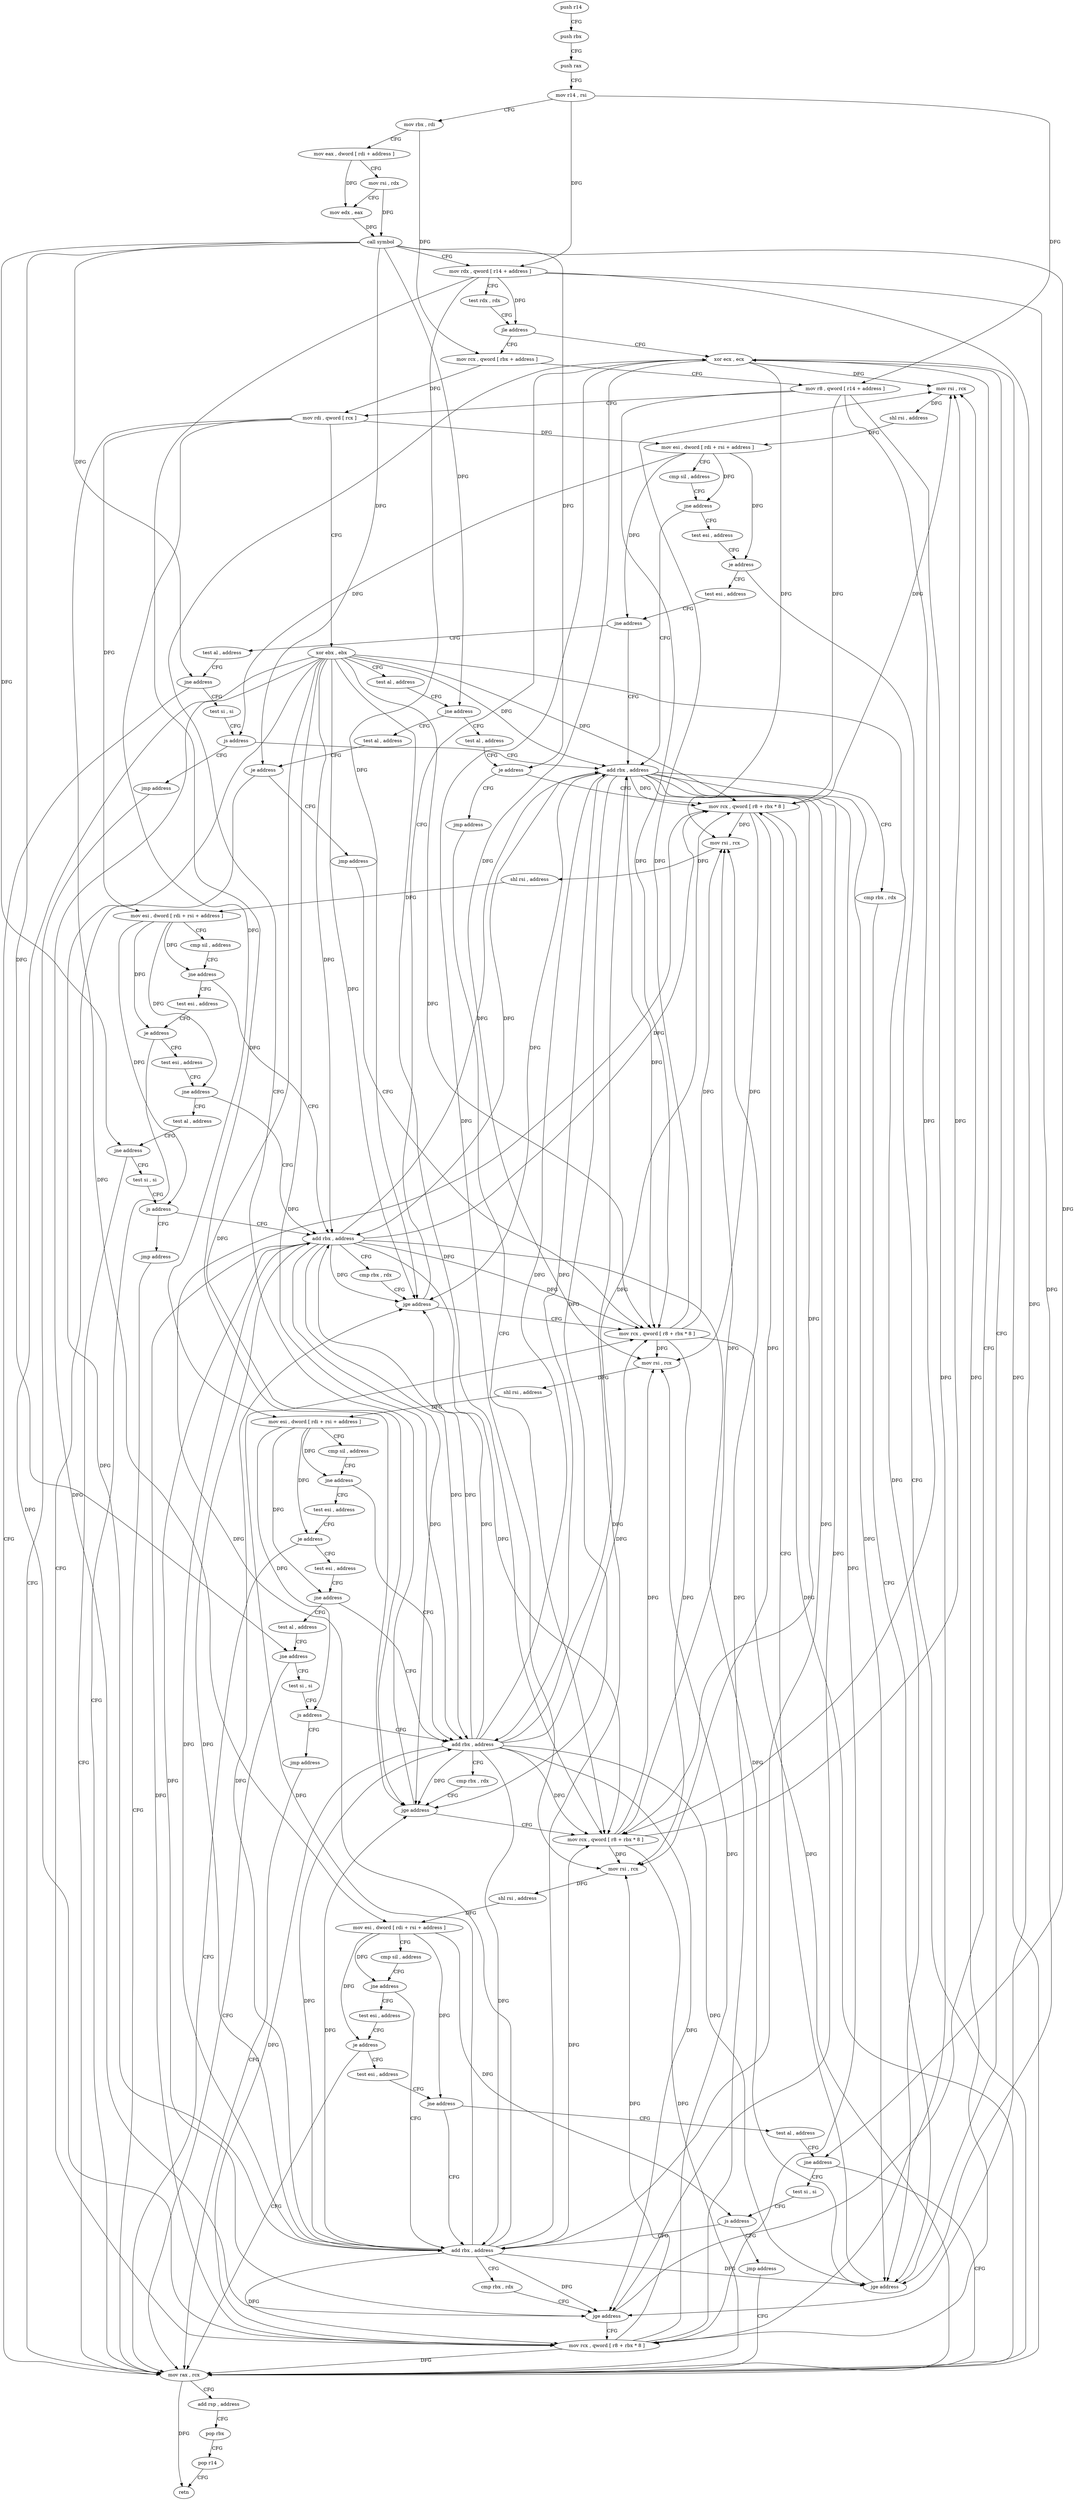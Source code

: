 digraph "func" {
"4376720" [label = "push r14" ]
"4376722" [label = "push rbx" ]
"4376723" [label = "push rax" ]
"4376724" [label = "mov r14 , rsi" ]
"4376727" [label = "mov rbx , rdi" ]
"4376730" [label = "mov eax , dword [ rdi + address ]" ]
"4376736" [label = "mov rsi , rdx" ]
"4376739" [label = "mov edx , eax" ]
"4376741" [label = "call symbol" ]
"4376746" [label = "mov rdx , qword [ r14 + address ]" ]
"4376750" [label = "test rdx , rdx" ]
"4376753" [label = "jle address" ]
"4377081" [label = "xor ecx , ecx" ]
"4376759" [label = "mov rcx , qword [ rbx + address ]" ]
"4377083" [label = "mov rax , rcx" ]
"4376766" [label = "mov r8 , qword [ r14 + address ]" ]
"4376770" [label = "mov rdi , qword [ rcx ]" ]
"4376773" [label = "xor ebx , ebx" ]
"4376775" [label = "test al , address" ]
"4376777" [label = "jne address" ]
"4376952" [label = "test al , address" ]
"4376783" [label = "test al , address" ]
"4376954" [label = "je address" ]
"4376969" [label = "mov rcx , qword [ r8 + rbx * 8 ]" ]
"4376956" [label = "jmp address" ]
"4376785" [label = "je address" ]
"4376813" [label = "mov rcx , qword [ r8 + rbx * 8 ]" ]
"4376787" [label = "jmp address" ]
"4376973" [label = "mov rsi , rcx" ]
"4376976" [label = "shl rsi , address" ]
"4376980" [label = "mov esi , dword [ rdi + rsi + address ]" ]
"4376984" [label = "cmp sil , address" ]
"4376988" [label = "jne address" ]
"4376960" [label = "add rbx , address" ]
"4376990" [label = "test esi , address" ]
"4377033" [label = "mov rcx , qword [ r8 + rbx * 8 ]" ]
"4376817" [label = "mov rsi , rcx" ]
"4376820" [label = "shl rsi , address" ]
"4376824" [label = "mov esi , dword [ rdi + rsi + address ]" ]
"4376828" [label = "cmp sil , address" ]
"4376832" [label = "jne address" ]
"4376800" [label = "add rbx , address" ]
"4376834" [label = "test esi , address" ]
"4376893" [label = "mov rcx , qword [ r8 + rbx * 8 ]" ]
"4376964" [label = "cmp rbx , rdx" ]
"4376967" [label = "jge address" ]
"4376996" [label = "je address" ]
"4376998" [label = "test esi , address" ]
"4377037" [label = "mov rsi , rcx" ]
"4377040" [label = "shl rsi , address" ]
"4377044" [label = "mov esi , dword [ rdi + rsi + address ]" ]
"4377048" [label = "cmp sil , address" ]
"4377052" [label = "jne address" ]
"4377024" [label = "add rbx , address" ]
"4377054" [label = "test esi , address" ]
"4376804" [label = "cmp rbx , rdx" ]
"4376807" [label = "jge address" ]
"4376840" [label = "je address" ]
"4376846" [label = "test esi , address" ]
"4376897" [label = "mov rsi , rcx" ]
"4376900" [label = "shl rsi , address" ]
"4376904" [label = "mov esi , dword [ rdi + rsi + address ]" ]
"4376908" [label = "cmp sil , address" ]
"4376912" [label = "jne address" ]
"4376880" [label = "add rbx , address" ]
"4376914" [label = "test esi , address" ]
"4377086" [label = "add rsp , address" ]
"4377090" [label = "pop rbx" ]
"4377091" [label = "pop r14" ]
"4377093" [label = "retn" ]
"4377004" [label = "jne address" ]
"4377006" [label = "test al , address" ]
"4377028" [label = "cmp rbx , rdx" ]
"4377031" [label = "jge address" ]
"4377060" [label = "je address" ]
"4377062" [label = "test esi , address" ]
"4376852" [label = "jne address" ]
"4376854" [label = "test al , address" ]
"4376884" [label = "cmp rbx , rdx" ]
"4376887" [label = "jge address" ]
"4376920" [label = "je address" ]
"4376926" [label = "test esi , address" ]
"4377008" [label = "jne address" ]
"4377010" [label = "test si , si" ]
"4377068" [label = "jne address" ]
"4377070" [label = "test al , address" ]
"4376856" [label = "jne address" ]
"4376862" [label = "test si , si" ]
"4376932" [label = "jne address" ]
"4376934" [label = "test al , address" ]
"4377013" [label = "js address" ]
"4377015" [label = "jmp address" ]
"4377072" [label = "jne address" ]
"4377074" [label = "test si , si" ]
"4376865" [label = "js address" ]
"4376867" [label = "jmp address" ]
"4376936" [label = "jne address" ]
"4376942" [label = "test si , si" ]
"4377077" [label = "js address" ]
"4377079" [label = "jmp address" ]
"4376945" [label = "js address" ]
"4376947" [label = "jmp address" ]
"4376720" -> "4376722" [ label = "CFG" ]
"4376722" -> "4376723" [ label = "CFG" ]
"4376723" -> "4376724" [ label = "CFG" ]
"4376724" -> "4376727" [ label = "CFG" ]
"4376724" -> "4376746" [ label = "DFG" ]
"4376724" -> "4376766" [ label = "DFG" ]
"4376727" -> "4376730" [ label = "CFG" ]
"4376727" -> "4376759" [ label = "DFG" ]
"4376730" -> "4376736" [ label = "CFG" ]
"4376730" -> "4376739" [ label = "DFG" ]
"4376736" -> "4376739" [ label = "CFG" ]
"4376736" -> "4376741" [ label = "DFG" ]
"4376739" -> "4376741" [ label = "DFG" ]
"4376741" -> "4376746" [ label = "CFG" ]
"4376741" -> "4376777" [ label = "DFG" ]
"4376741" -> "4376954" [ label = "DFG" ]
"4376741" -> "4376785" [ label = "DFG" ]
"4376741" -> "4377008" [ label = "DFG" ]
"4376741" -> "4376856" [ label = "DFG" ]
"4376741" -> "4377072" [ label = "DFG" ]
"4376741" -> "4376936" [ label = "DFG" ]
"4376746" -> "4376750" [ label = "CFG" ]
"4376746" -> "4376753" [ label = "DFG" ]
"4376746" -> "4376967" [ label = "DFG" ]
"4376746" -> "4376807" [ label = "DFG" ]
"4376746" -> "4377031" [ label = "DFG" ]
"4376746" -> "4376887" [ label = "DFG" ]
"4376750" -> "4376753" [ label = "CFG" ]
"4376753" -> "4377081" [ label = "CFG" ]
"4376753" -> "4376759" [ label = "CFG" ]
"4377081" -> "4377083" [ label = "DFG" ]
"4377081" -> "4376973" [ label = "DFG" ]
"4377081" -> "4376817" [ label = "DFG" ]
"4377081" -> "4377037" [ label = "DFG" ]
"4377081" -> "4376897" [ label = "DFG" ]
"4376759" -> "4376766" [ label = "CFG" ]
"4376759" -> "4376770" [ label = "DFG" ]
"4377083" -> "4377086" [ label = "CFG" ]
"4377083" -> "4377093" [ label = "DFG" ]
"4376766" -> "4376770" [ label = "CFG" ]
"4376766" -> "4376969" [ label = "DFG" ]
"4376766" -> "4376813" [ label = "DFG" ]
"4376766" -> "4377033" [ label = "DFG" ]
"4376766" -> "4376893" [ label = "DFG" ]
"4376770" -> "4376773" [ label = "CFG" ]
"4376770" -> "4376980" [ label = "DFG" ]
"4376770" -> "4376824" [ label = "DFG" ]
"4376770" -> "4377044" [ label = "DFG" ]
"4376770" -> "4376904" [ label = "DFG" ]
"4376773" -> "4376775" [ label = "CFG" ]
"4376773" -> "4376969" [ label = "DFG" ]
"4376773" -> "4376813" [ label = "DFG" ]
"4376773" -> "4376960" [ label = "DFG" ]
"4376773" -> "4376967" [ label = "DFG" ]
"4376773" -> "4377033" [ label = "DFG" ]
"4376773" -> "4376800" [ label = "DFG" ]
"4376773" -> "4376807" [ label = "DFG" ]
"4376773" -> "4376893" [ label = "DFG" ]
"4376773" -> "4377024" [ label = "DFG" ]
"4376773" -> "4377031" [ label = "DFG" ]
"4376773" -> "4376880" [ label = "DFG" ]
"4376773" -> "4376887" [ label = "DFG" ]
"4376775" -> "4376777" [ label = "CFG" ]
"4376777" -> "4376952" [ label = "CFG" ]
"4376777" -> "4376783" [ label = "CFG" ]
"4376952" -> "4376954" [ label = "CFG" ]
"4376783" -> "4376785" [ label = "CFG" ]
"4376954" -> "4376969" [ label = "CFG" ]
"4376954" -> "4376956" [ label = "CFG" ]
"4376969" -> "4376973" [ label = "DFG" ]
"4376969" -> "4377083" [ label = "DFG" ]
"4376969" -> "4376817" [ label = "DFG" ]
"4376969" -> "4377037" [ label = "DFG" ]
"4376969" -> "4376897" [ label = "DFG" ]
"4376956" -> "4377033" [ label = "CFG" ]
"4376785" -> "4376813" [ label = "CFG" ]
"4376785" -> "4376787" [ label = "CFG" ]
"4376813" -> "4376817" [ label = "DFG" ]
"4376813" -> "4377083" [ label = "DFG" ]
"4376813" -> "4376973" [ label = "DFG" ]
"4376813" -> "4377037" [ label = "DFG" ]
"4376813" -> "4376897" [ label = "DFG" ]
"4376787" -> "4376893" [ label = "CFG" ]
"4376973" -> "4376976" [ label = "DFG" ]
"4376976" -> "4376980" [ label = "DFG" ]
"4376980" -> "4376984" [ label = "CFG" ]
"4376980" -> "4376988" [ label = "DFG" ]
"4376980" -> "4376996" [ label = "DFG" ]
"4376980" -> "4377004" [ label = "DFG" ]
"4376980" -> "4377013" [ label = "DFG" ]
"4376984" -> "4376988" [ label = "CFG" ]
"4376988" -> "4376960" [ label = "CFG" ]
"4376988" -> "4376990" [ label = "CFG" ]
"4376960" -> "4376964" [ label = "CFG" ]
"4376960" -> "4376969" [ label = "DFG" ]
"4376960" -> "4376813" [ label = "DFG" ]
"4376960" -> "4376967" [ label = "DFG" ]
"4376960" -> "4377033" [ label = "DFG" ]
"4376960" -> "4376800" [ label = "DFG" ]
"4376960" -> "4376807" [ label = "DFG" ]
"4376960" -> "4376893" [ label = "DFG" ]
"4376960" -> "4377024" [ label = "DFG" ]
"4376960" -> "4377031" [ label = "DFG" ]
"4376960" -> "4376880" [ label = "DFG" ]
"4376960" -> "4376887" [ label = "DFG" ]
"4376990" -> "4376996" [ label = "CFG" ]
"4377033" -> "4377037" [ label = "DFG" ]
"4377033" -> "4377083" [ label = "DFG" ]
"4377033" -> "4376973" [ label = "DFG" ]
"4377033" -> "4376817" [ label = "DFG" ]
"4377033" -> "4376897" [ label = "DFG" ]
"4376817" -> "4376820" [ label = "DFG" ]
"4376820" -> "4376824" [ label = "DFG" ]
"4376824" -> "4376828" [ label = "CFG" ]
"4376824" -> "4376832" [ label = "DFG" ]
"4376824" -> "4376840" [ label = "DFG" ]
"4376824" -> "4376852" [ label = "DFG" ]
"4376824" -> "4376865" [ label = "DFG" ]
"4376828" -> "4376832" [ label = "CFG" ]
"4376832" -> "4376800" [ label = "CFG" ]
"4376832" -> "4376834" [ label = "CFG" ]
"4376800" -> "4376804" [ label = "CFG" ]
"4376800" -> "4376969" [ label = "DFG" ]
"4376800" -> "4376813" [ label = "DFG" ]
"4376800" -> "4376960" [ label = "DFG" ]
"4376800" -> "4377033" [ label = "DFG" ]
"4376800" -> "4376967" [ label = "DFG" ]
"4376800" -> "4376807" [ label = "DFG" ]
"4376800" -> "4376893" [ label = "DFG" ]
"4376800" -> "4377024" [ label = "DFG" ]
"4376800" -> "4377031" [ label = "DFG" ]
"4376800" -> "4376880" [ label = "DFG" ]
"4376800" -> "4376887" [ label = "DFG" ]
"4376834" -> "4376840" [ label = "CFG" ]
"4376893" -> "4376897" [ label = "DFG" ]
"4376893" -> "4377083" [ label = "DFG" ]
"4376893" -> "4376973" [ label = "DFG" ]
"4376893" -> "4376817" [ label = "DFG" ]
"4376893" -> "4377037" [ label = "DFG" ]
"4376964" -> "4376967" [ label = "CFG" ]
"4376967" -> "4377081" [ label = "CFG" ]
"4376967" -> "4376969" [ label = "CFG" ]
"4376996" -> "4377083" [ label = "CFG" ]
"4376996" -> "4376998" [ label = "CFG" ]
"4376998" -> "4377004" [ label = "CFG" ]
"4377037" -> "4377040" [ label = "DFG" ]
"4377040" -> "4377044" [ label = "DFG" ]
"4377044" -> "4377048" [ label = "CFG" ]
"4377044" -> "4377052" [ label = "DFG" ]
"4377044" -> "4377060" [ label = "DFG" ]
"4377044" -> "4377068" [ label = "DFG" ]
"4377044" -> "4377077" [ label = "DFG" ]
"4377048" -> "4377052" [ label = "CFG" ]
"4377052" -> "4377024" [ label = "CFG" ]
"4377052" -> "4377054" [ label = "CFG" ]
"4377024" -> "4377028" [ label = "CFG" ]
"4377024" -> "4376969" [ label = "DFG" ]
"4377024" -> "4376813" [ label = "DFG" ]
"4377024" -> "4376960" [ label = "DFG" ]
"4377024" -> "4377033" [ label = "DFG" ]
"4377024" -> "4376800" [ label = "DFG" ]
"4377024" -> "4376893" [ label = "DFG" ]
"4377024" -> "4376967" [ label = "DFG" ]
"4377024" -> "4376807" [ label = "DFG" ]
"4377024" -> "4377031" [ label = "DFG" ]
"4377024" -> "4376880" [ label = "DFG" ]
"4377024" -> "4376887" [ label = "DFG" ]
"4377054" -> "4377060" [ label = "CFG" ]
"4376804" -> "4376807" [ label = "CFG" ]
"4376807" -> "4377081" [ label = "CFG" ]
"4376807" -> "4376813" [ label = "CFG" ]
"4376840" -> "4377083" [ label = "CFG" ]
"4376840" -> "4376846" [ label = "CFG" ]
"4376846" -> "4376852" [ label = "CFG" ]
"4376897" -> "4376900" [ label = "DFG" ]
"4376900" -> "4376904" [ label = "DFG" ]
"4376904" -> "4376908" [ label = "CFG" ]
"4376904" -> "4376912" [ label = "DFG" ]
"4376904" -> "4376920" [ label = "DFG" ]
"4376904" -> "4376932" [ label = "DFG" ]
"4376904" -> "4376945" [ label = "DFG" ]
"4376908" -> "4376912" [ label = "CFG" ]
"4376912" -> "4376880" [ label = "CFG" ]
"4376912" -> "4376914" [ label = "CFG" ]
"4376880" -> "4376884" [ label = "CFG" ]
"4376880" -> "4376969" [ label = "DFG" ]
"4376880" -> "4376813" [ label = "DFG" ]
"4376880" -> "4376960" [ label = "DFG" ]
"4376880" -> "4377033" [ label = "DFG" ]
"4376880" -> "4376800" [ label = "DFG" ]
"4376880" -> "4376893" [ label = "DFG" ]
"4376880" -> "4377024" [ label = "DFG" ]
"4376880" -> "4376967" [ label = "DFG" ]
"4376880" -> "4376807" [ label = "DFG" ]
"4376880" -> "4377031" [ label = "DFG" ]
"4376880" -> "4376887" [ label = "DFG" ]
"4376914" -> "4376920" [ label = "CFG" ]
"4377086" -> "4377090" [ label = "CFG" ]
"4377090" -> "4377091" [ label = "CFG" ]
"4377091" -> "4377093" [ label = "CFG" ]
"4377004" -> "4376960" [ label = "CFG" ]
"4377004" -> "4377006" [ label = "CFG" ]
"4377006" -> "4377008" [ label = "CFG" ]
"4377028" -> "4377031" [ label = "CFG" ]
"4377031" -> "4377081" [ label = "CFG" ]
"4377031" -> "4377033" [ label = "CFG" ]
"4377060" -> "4377083" [ label = "CFG" ]
"4377060" -> "4377062" [ label = "CFG" ]
"4377062" -> "4377068" [ label = "CFG" ]
"4376852" -> "4376800" [ label = "CFG" ]
"4376852" -> "4376854" [ label = "CFG" ]
"4376854" -> "4376856" [ label = "CFG" ]
"4376884" -> "4376887" [ label = "CFG" ]
"4376887" -> "4377081" [ label = "CFG" ]
"4376887" -> "4376893" [ label = "CFG" ]
"4376920" -> "4377083" [ label = "CFG" ]
"4376920" -> "4376926" [ label = "CFG" ]
"4376926" -> "4376932" [ label = "CFG" ]
"4377008" -> "4377083" [ label = "CFG" ]
"4377008" -> "4377010" [ label = "CFG" ]
"4377010" -> "4377013" [ label = "CFG" ]
"4377068" -> "4377024" [ label = "CFG" ]
"4377068" -> "4377070" [ label = "CFG" ]
"4377070" -> "4377072" [ label = "CFG" ]
"4376856" -> "4377083" [ label = "CFG" ]
"4376856" -> "4376862" [ label = "CFG" ]
"4376862" -> "4376865" [ label = "CFG" ]
"4376932" -> "4376880" [ label = "CFG" ]
"4376932" -> "4376934" [ label = "CFG" ]
"4376934" -> "4376936" [ label = "CFG" ]
"4377013" -> "4376960" [ label = "CFG" ]
"4377013" -> "4377015" [ label = "CFG" ]
"4377015" -> "4377083" [ label = "CFG" ]
"4377072" -> "4377083" [ label = "CFG" ]
"4377072" -> "4377074" [ label = "CFG" ]
"4377074" -> "4377077" [ label = "CFG" ]
"4376865" -> "4376800" [ label = "CFG" ]
"4376865" -> "4376867" [ label = "CFG" ]
"4376867" -> "4377083" [ label = "CFG" ]
"4376936" -> "4377083" [ label = "CFG" ]
"4376936" -> "4376942" [ label = "CFG" ]
"4376942" -> "4376945" [ label = "CFG" ]
"4377077" -> "4377024" [ label = "CFG" ]
"4377077" -> "4377079" [ label = "CFG" ]
"4377079" -> "4377083" [ label = "CFG" ]
"4376945" -> "4376880" [ label = "CFG" ]
"4376945" -> "4376947" [ label = "CFG" ]
"4376947" -> "4377083" [ label = "CFG" ]
}
